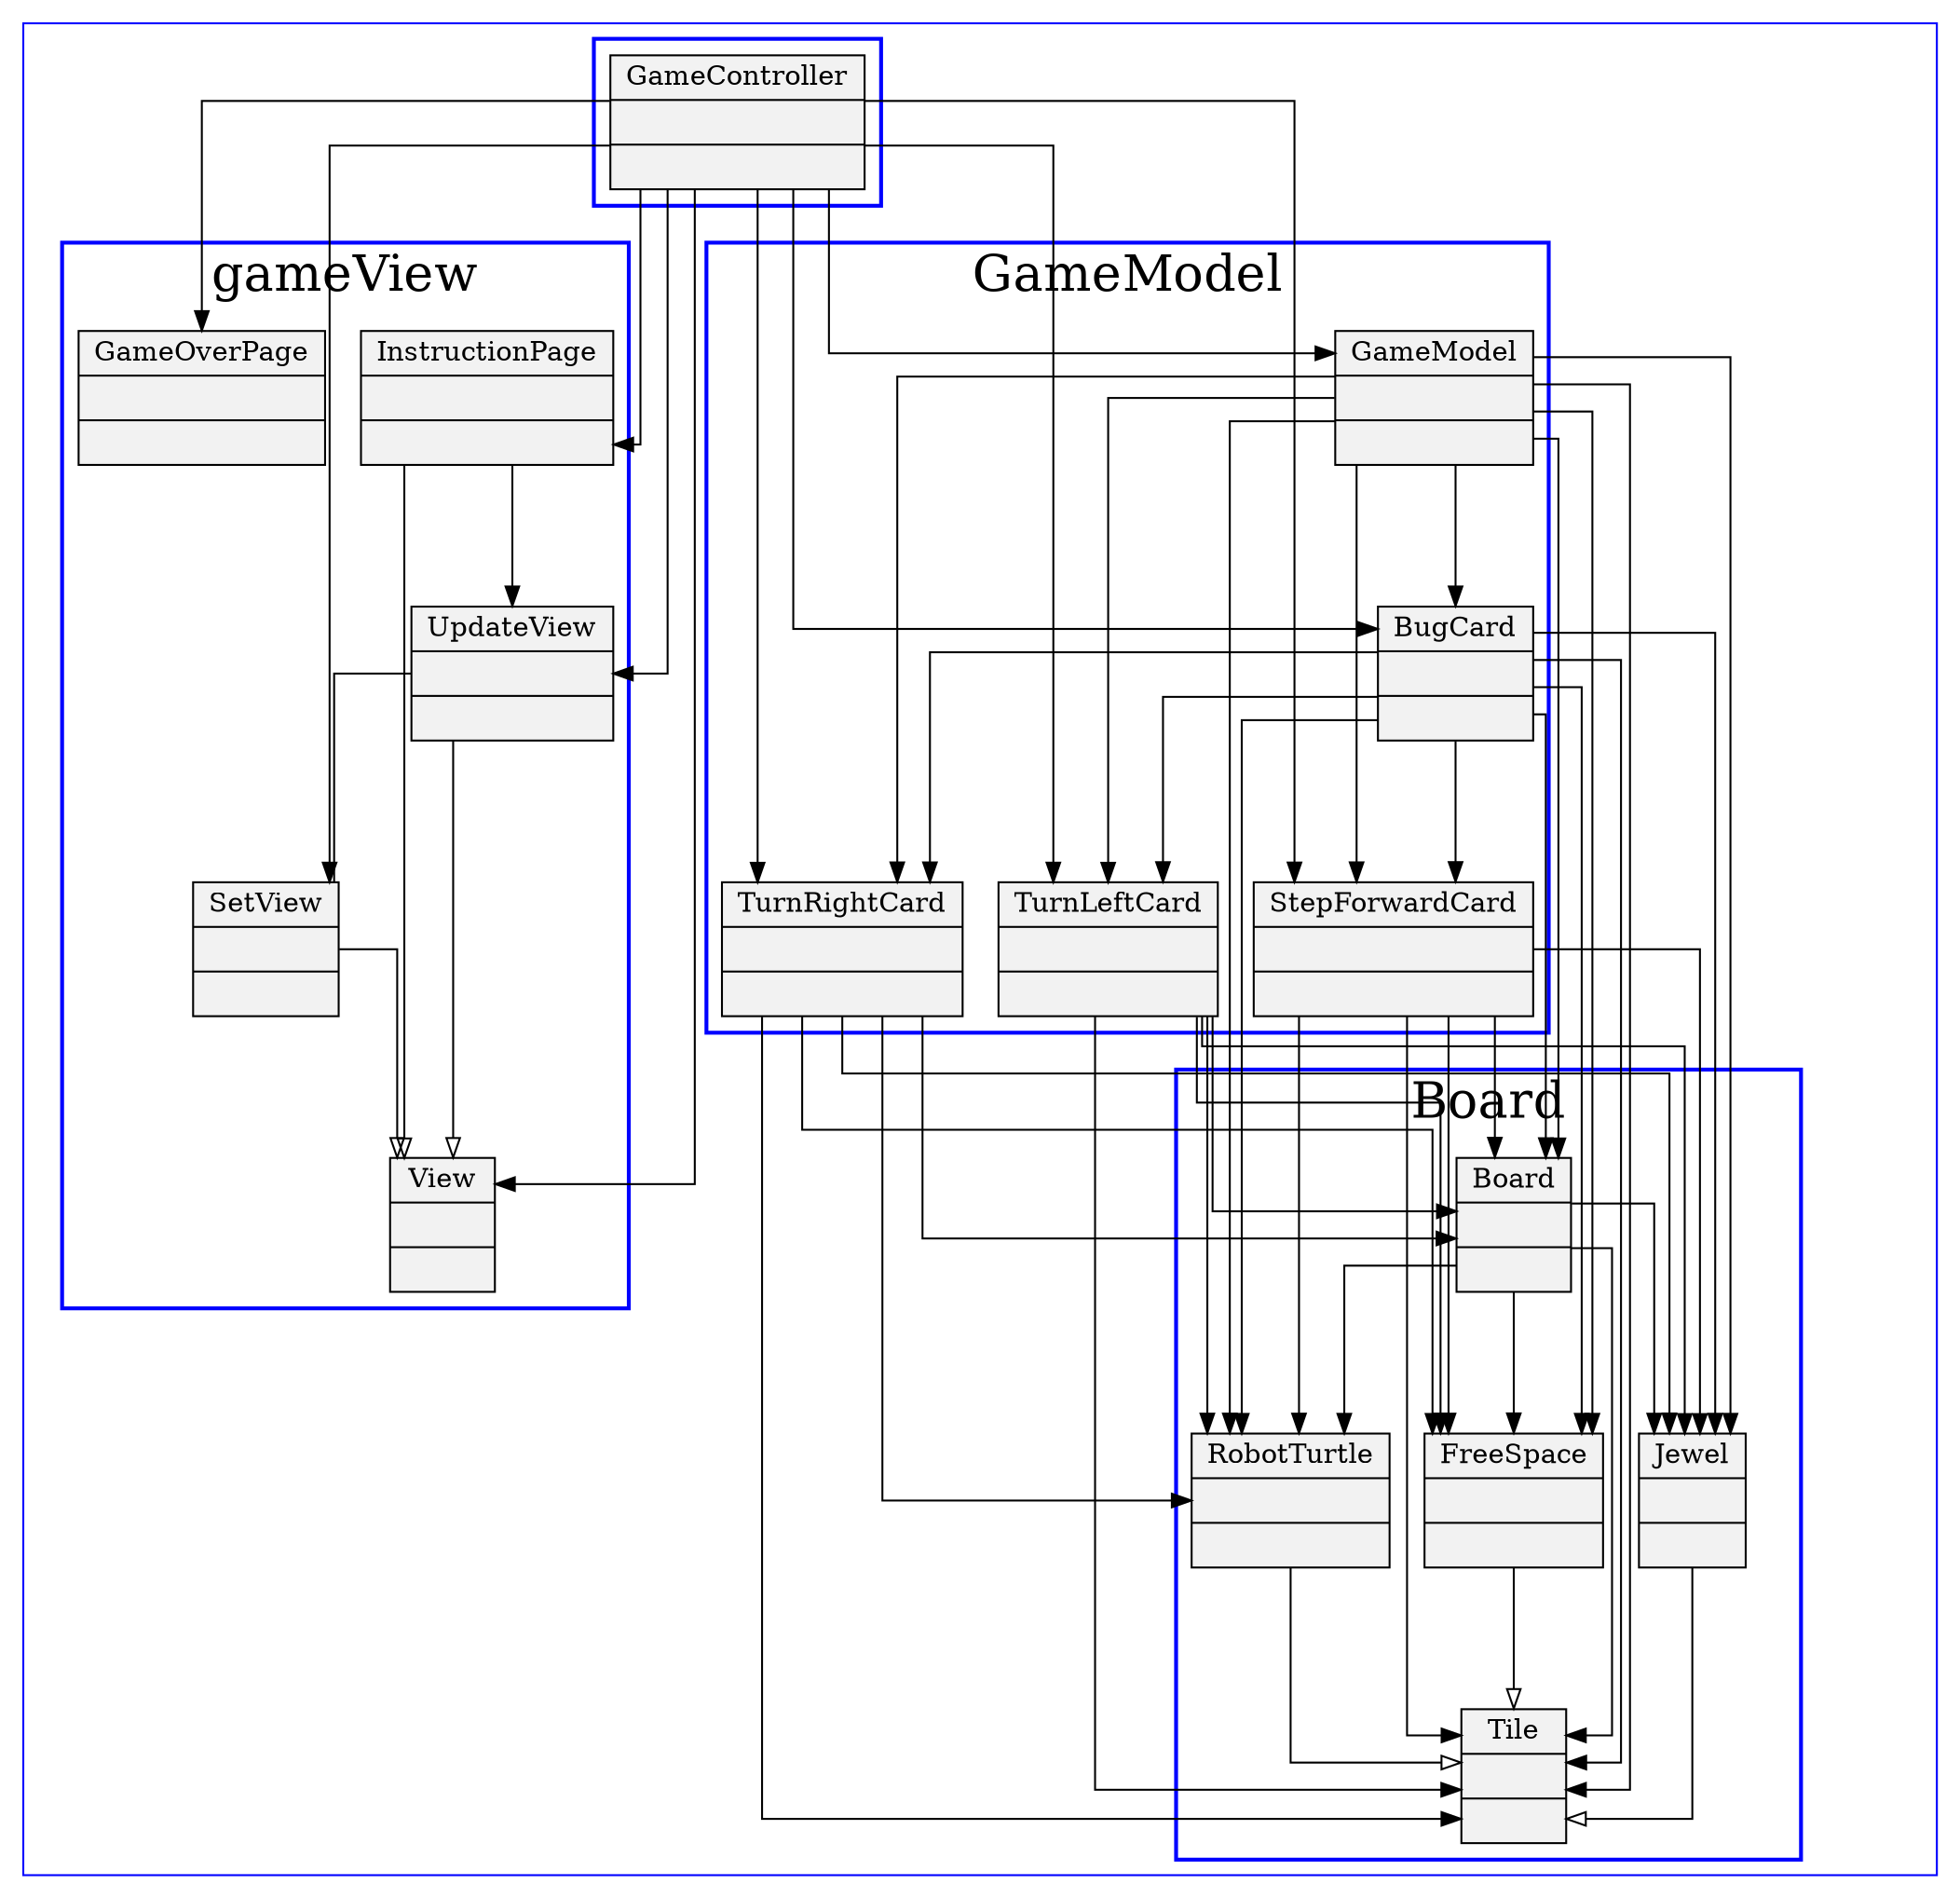 digraph G {
	node[shape=record,style=filled,fillcolor=gray95];
	edge[concentrate=true];
	graph[splines = ortho, ranksep = 1, ratio = fill, color=blue];
	rankdir = TB;

	n0 [label = <{StepForwardCard||}>];
	n1 [label = <{Tile||}>];
	n2 [label = <{GameController||}>];
	n3 [label = <{View||}>];
	n4 [label = <{Board||}>];
	n5 [label = <{RobotTurtle||}>];
	n6 [label = <{TurnLeftCard||}>];
	n7 [label = <{TurnRightCard||}>];
	n8 [label = <{InstructionPage||}>];
	n9 [label = <{GameOverPage||}>];
	n10 [label = <{FreeSpace||}>];
	n11 [label = <{GameModel||}>];
	n12 [label = <{UpdateView||}>];
	n13 [label = <{SetView||}>];
	n14 [label = <{Jewel||}>];
	n15 [label = <{BugCard||}>];
	subgraph cluster_{
		label = "";
		fontsize = 30;
		penwidth = 1;
		subgraph cluster_Board{
			label = "Board";
			fontsize = 26;
			penwidth = 2;
			n10;
			n14;
			n1;
			n4;
			n5;
		}
		subgraph cluster_{
			label = "";
			fontsize = 26;
			penwidth = 2;
			n2;
		}
		subgraph cluster_GameModel{
			label = "GameModel";
			fontsize = 26;
			penwidth = 2;
			n15;
			n11;
			n6;
			n7;
			n0;
		}
		subgraph cluster_gameView{
			label = "gameView";
			fontsize = 26;
			penwidth = 2;
			n13;
			n3;
			n9;
			n12;
			n8;
		}
	}
	n0 -> n1[arrowhead=normal];
	n0 -> n4[arrowhead=normal];
	n0 -> n5[arrowhead=normal];
	n0 -> n10[arrowhead=normal];
	n0 -> n14[arrowhead=normal];
	n2 -> n0[arrowhead=normal];
	n2 -> n6[arrowhead=normal];
	n2 -> n7[arrowhead=normal];
	n2 -> n11[arrowhead=normal];
	n2 -> n15[arrowhead=normal];
	n2 -> n3[arrowhead=normal];
	n2 -> n8[arrowhead=normal];
	n2 -> n9[arrowhead=normal];
	n2 -> n12[arrowhead=normal];
	n2 -> n13[arrowhead=normal];
	n4 -> n1[arrowhead=normal];
	n4 -> n5[arrowhead=normal];
	n4 -> n14[arrowhead=normal];
	n4 -> n10[arrowhead=normal];
	n5 -> n1[arrowhead=onormal];
	n6 -> n1[arrowhead=normal];
	n6 -> n4[arrowhead=normal];
	n6 -> n5[arrowhead=normal];
	n6 -> n10[arrowhead=normal];
	n6 -> n14[arrowhead=normal];
	n7 -> n1[arrowhead=normal];
	n7 -> n4[arrowhead=normal];
	n7 -> n5[arrowhead=normal];
	n7 -> n10[arrowhead=normal];
	n7 -> n14[arrowhead=normal];
	n8 -> n3[arrowhead=onormal];
	n8 -> n12[arrowhead=normal];
	n10 -> n1[arrowhead=onormal];
	n11 -> n1[arrowhead=normal];
	n11 -> n4[arrowhead=normal];
	n11 -> n5[arrowhead=normal];
	n11 -> n10[arrowhead=normal];
	n11 -> n14[arrowhead=normal];
	n11 -> n15[arrowhead=normal];
	n11 -> n0[arrowhead=normal];
	n11 -> n6[arrowhead=normal];
	n11 -> n7[arrowhead=normal];
	n12 -> n3[arrowhead=onormal];
	n12 -> n13[arrowhead=none];
	n13 -> n3[arrowhead=onormal];
	n14 -> n1[arrowhead=onormal];
	n15 -> n1[arrowhead=normal];
	n15 -> n4[arrowhead=normal];
	n15 -> n5[arrowhead=normal];
	n15 -> n10[arrowhead=normal];
	n15 -> n14[arrowhead=normal];
	n15 -> n6[arrowhead=normal];
	n15 -> n0[arrowhead=normal];
	n15 -> n7[arrowhead=normal];

}